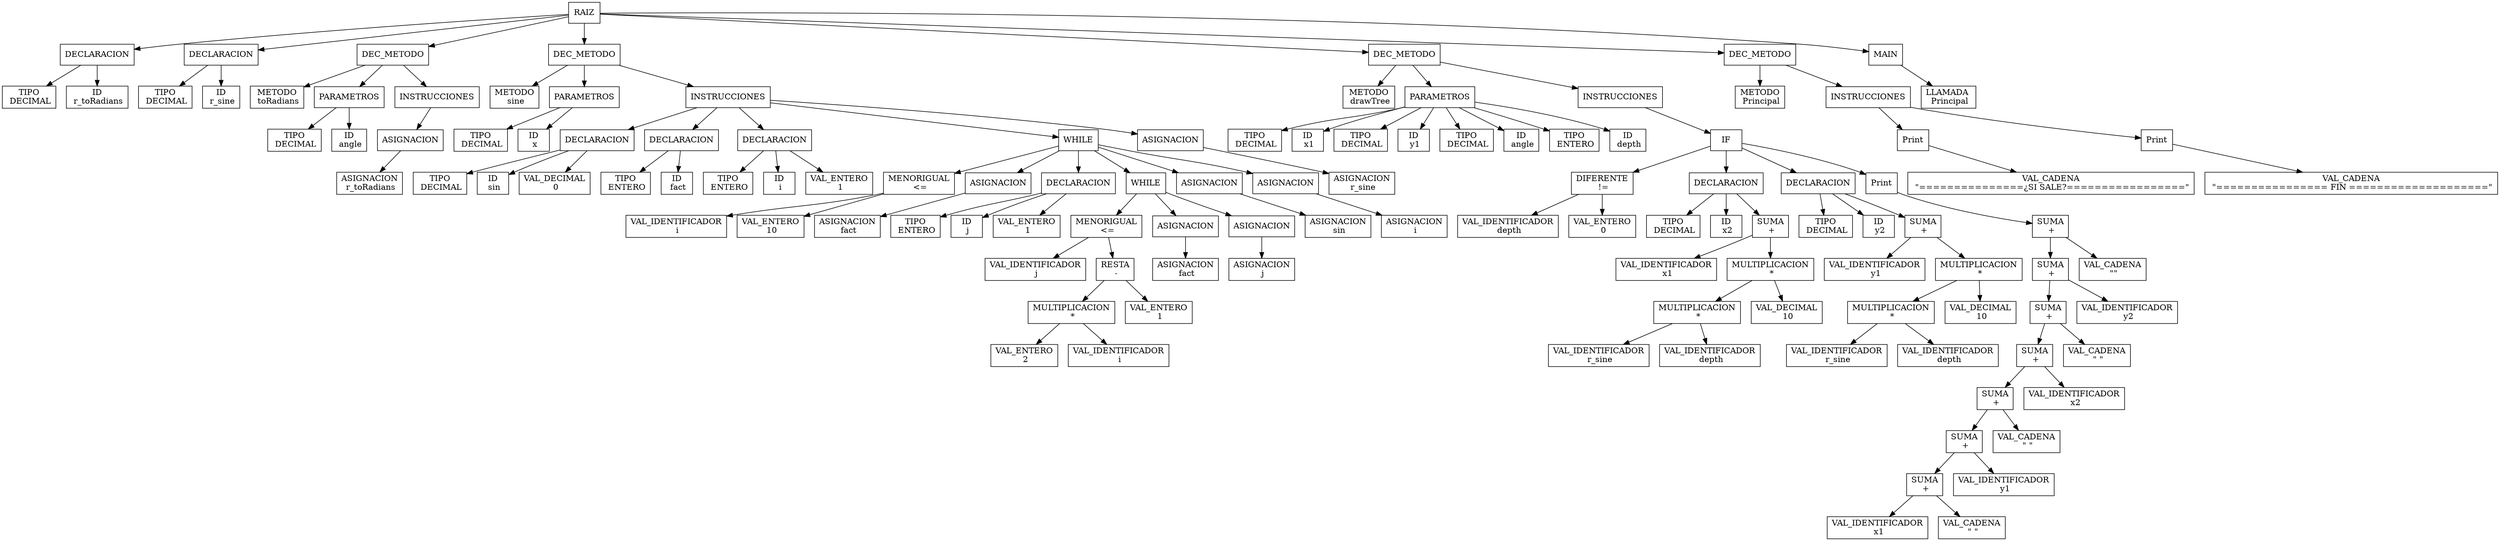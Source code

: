 digraph G {
node [shape="box"]Nodo0[label="RAIZ"];
Nodo1[label="DECLARACION"];
Nodo0->Nodo1;
Nodo2[label="TIPO
 DECIMAL"];
Nodo1->Nodo2;
Nodo3[label="ID
 r_toRadians"];
Nodo1->Nodo3;
Nodo4[label="DECLARACION"];
Nodo0->Nodo4;
Nodo5[label="TIPO
 DECIMAL"];
Nodo4->Nodo5;
Nodo6[label="ID
 r_sine"];
Nodo4->Nodo6;
Nodo7[label="DEC_METODO"];
Nodo0->Nodo7;
Nodo8[label="METODO
 toRadians"];
Nodo7->Nodo8;
Nodo9[label="PARAMETROS"];
Nodo7->Nodo9;
Nodo10[label="TIPO
 DECIMAL"];
Nodo9->Nodo10;
Nodo11[label="ID
 angle"];
Nodo9->Nodo11;
Nodo12[label="INSTRUCCIONES"];
Nodo7->Nodo12;
Nodo13[label="ASIGNACION"];
Nodo12->Nodo13;
Nodo14[label="ASIGNACION
 r_toRadians"];
Nodo13->Nodo14;
Nodo15[label="DEC_METODO"];
Nodo0->Nodo15;
Nodo16[label="METODO
 sine"];
Nodo15->Nodo16;
Nodo17[label="PARAMETROS"];
Nodo15->Nodo17;
Nodo18[label="TIPO
 DECIMAL"];
Nodo17->Nodo18;
Nodo19[label="ID
 x"];
Nodo17->Nodo19;
Nodo20[label="INSTRUCCIONES"];
Nodo15->Nodo20;
Nodo21[label="DECLARACION"];
Nodo20->Nodo21;
Nodo22[label="TIPO
 DECIMAL"];
Nodo21->Nodo22;
Nodo23[label="ID
 sin"];
Nodo21->Nodo23;
Nodo24[label="VAL_DECIMAL
 0"];
Nodo21->Nodo24;
Nodo25[label="DECLARACION"];
Nodo20->Nodo25;
Nodo26[label="TIPO
 ENTERO"];
Nodo25->Nodo26;
Nodo27[label="ID
 fact"];
Nodo25->Nodo27;
Nodo28[label="DECLARACION"];
Nodo20->Nodo28;
Nodo29[label="TIPO
 ENTERO"];
Nodo28->Nodo29;
Nodo30[label="ID
 i"];
Nodo28->Nodo30;
Nodo31[label="VAL_ENTERO
 1"];
Nodo28->Nodo31;
Nodo32[label="WHILE"];
Nodo20->Nodo32;
Nodo33[label="MENORIGUAL
 <="];
Nodo32->Nodo33;
Nodo34[label="VAL_IDENTIFICADOR
 i"];
Nodo33->Nodo34;
Nodo35[label="VAL_ENTERO
 10"];
Nodo33->Nodo35;
Nodo36[label="ASIGNACION"];
Nodo32->Nodo36;
Nodo37[label="ASIGNACION
 fact"];
Nodo36->Nodo37;
Nodo38[label="DECLARACION"];
Nodo32->Nodo38;
Nodo39[label="TIPO
 ENTERO"];
Nodo38->Nodo39;
Nodo40[label="ID
 j"];
Nodo38->Nodo40;
Nodo41[label="VAL_ENTERO
 1"];
Nodo38->Nodo41;
Nodo42[label="WHILE"];
Nodo32->Nodo42;
Nodo43[label="MENORIGUAL
 <="];
Nodo42->Nodo43;
Nodo44[label="VAL_IDENTIFICADOR
 j"];
Nodo43->Nodo44;
Nodo45[label="RESTA
 -"];
Nodo43->Nodo45;
Nodo46[label="MULTIPLICACION
 *"];
Nodo45->Nodo46;
Nodo47[label="VAL_ENTERO
 2"];
Nodo46->Nodo47;
Nodo48[label="VAL_IDENTIFICADOR
 i"];
Nodo46->Nodo48;
Nodo49[label="VAL_ENTERO
 1"];
Nodo45->Nodo49;
Nodo50[label="ASIGNACION"];
Nodo42->Nodo50;
Nodo51[label="ASIGNACION
 fact"];
Nodo50->Nodo51;
Nodo52[label="ASIGNACION"];
Nodo42->Nodo52;
Nodo53[label="ASIGNACION
 j"];
Nodo52->Nodo53;
Nodo54[label="ASIGNACION"];
Nodo32->Nodo54;
Nodo55[label="ASIGNACION
 sin"];
Nodo54->Nodo55;
Nodo56[label="ASIGNACION"];
Nodo32->Nodo56;
Nodo57[label="ASIGNACION
 i"];
Nodo56->Nodo57;
Nodo58[label="ASIGNACION"];
Nodo20->Nodo58;
Nodo59[label="ASIGNACION
 r_sine"];
Nodo58->Nodo59;
Nodo60[label="DEC_METODO"];
Nodo0->Nodo60;
Nodo61[label="METODO
 drawTree"];
Nodo60->Nodo61;
Nodo62[label="PARAMETROS"];
Nodo60->Nodo62;
Nodo63[label="TIPO
 DECIMAL"];
Nodo62->Nodo63;
Nodo64[label="ID
 x1"];
Nodo62->Nodo64;
Nodo65[label="TIPO
 DECIMAL"];
Nodo62->Nodo65;
Nodo66[label="ID
 y1"];
Nodo62->Nodo66;
Nodo67[label="TIPO
 DECIMAL"];
Nodo62->Nodo67;
Nodo68[label="ID
 angle"];
Nodo62->Nodo68;
Nodo69[label="TIPO
 ENTERO"];
Nodo62->Nodo69;
Nodo70[label="ID
 depth"];
Nodo62->Nodo70;
Nodo71[label="INSTRUCCIONES"];
Nodo60->Nodo71;
Nodo72[label="IF"];
Nodo71->Nodo72;
Nodo73[label="DIFERENTE
 !="];
Nodo72->Nodo73;
Nodo74[label="VAL_IDENTIFICADOR
 depth"];
Nodo73->Nodo74;
Nodo75[label="VAL_ENTERO
 0"];
Nodo73->Nodo75;
Nodo76[label="DECLARACION"];
Nodo72->Nodo76;
Nodo77[label="TIPO
 DECIMAL"];
Nodo76->Nodo77;
Nodo78[label="ID
 x2"];
Nodo76->Nodo78;
Nodo79[label="SUMA
 +"];
Nodo76->Nodo79;
Nodo80[label="VAL_IDENTIFICADOR
 x1"];
Nodo79->Nodo80;
Nodo81[label="MULTIPLICACION
 *"];
Nodo79->Nodo81;
Nodo82[label="MULTIPLICACION
 *"];
Nodo81->Nodo82;
Nodo83[label="VAL_IDENTIFICADOR
 r_sine"];
Nodo82->Nodo83;
Nodo84[label="VAL_IDENTIFICADOR
 depth"];
Nodo82->Nodo84;
Nodo85[label="VAL_DECIMAL
 10"];
Nodo81->Nodo85;
Nodo86[label="DECLARACION"];
Nodo72->Nodo86;
Nodo87[label="TIPO
 DECIMAL"];
Nodo86->Nodo87;
Nodo88[label="ID
 y2"];
Nodo86->Nodo88;
Nodo89[label="SUMA
 +"];
Nodo86->Nodo89;
Nodo90[label="VAL_IDENTIFICADOR
 y1"];
Nodo89->Nodo90;
Nodo91[label="MULTIPLICACION
 *"];
Nodo89->Nodo91;
Nodo92[label="MULTIPLICACION
 *"];
Nodo91->Nodo92;
Nodo93[label="VAL_IDENTIFICADOR
 r_sine"];
Nodo92->Nodo93;
Nodo94[label="VAL_IDENTIFICADOR
 depth"];
Nodo92->Nodo94;
Nodo95[label="VAL_DECIMAL
 10"];
Nodo91->Nodo95;
Nodo96[label="Print"];
Nodo72->Nodo96;
Nodo97[label="SUMA
 +"];
Nodo96->Nodo97;
Nodo98[label="SUMA
 +"];
Nodo97->Nodo98;
Nodo99[label="SUMA
 +"];
Nodo98->Nodo99;
Nodo100[label="SUMA
 +"];
Nodo99->Nodo100;
Nodo101[label="SUMA
 +"];
Nodo100->Nodo101;
Nodo102[label="SUMA
 +"];
Nodo101->Nodo102;
Nodo103[label="SUMA
 +"];
Nodo102->Nodo103;
Nodo104[label="VAL_IDENTIFICADOR
 x1"];
Nodo103->Nodo104;
Nodo105[label="VAL_CADENA
 \" \""];
Nodo103->Nodo105;
Nodo106[label="VAL_IDENTIFICADOR
 y1"];
Nodo102->Nodo106;
Nodo107[label="VAL_CADENA
 \" \""];
Nodo101->Nodo107;
Nodo108[label="VAL_IDENTIFICADOR
 x2"];
Nodo100->Nodo108;
Nodo109[label="VAL_CADENA
 \" \""];
Nodo99->Nodo109;
Nodo110[label="VAL_IDENTIFICADOR
 y2"];
Nodo98->Nodo110;
Nodo111[label="VAL_CADENA
 \"\""];
Nodo97->Nodo111;
Nodo112[label="DEC_METODO"];
Nodo0->Nodo112;
Nodo113[label="METODO
 Principal"];
Nodo112->Nodo113;
Nodo114[label="INSTRUCCIONES"];
Nodo112->Nodo114;
Nodo115[label="Print"];
Nodo114->Nodo115;
Nodo116[label="VAL_CADENA
 \"===============¿SI SALE?=================\""];
Nodo115->Nodo116;
Nodo117[label="Print"];
Nodo114->Nodo117;
Nodo118[label="VAL_CADENA
 \"================ FIN ====================\""];
Nodo117->Nodo118;
Nodo119[label="MAIN"];
Nodo0->Nodo119;
Nodo120[label="LLAMADA 
 Principal"];
Nodo119->Nodo120;
}